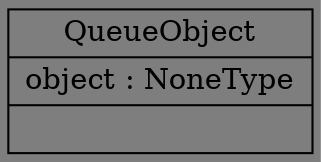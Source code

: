 digraph "classes_创建型模式-对象池模式.py" {
rankdir=BT
bgcolor="#7e7e7e"
charset="utf-8"
"创建型模式-对象池模式.QueueObject" [color="black", fontcolor="black", label=<{QueueObject|object : NoneType<br ALIGN="LEFT"/>|}>, shape="record", style="solid"];
}
